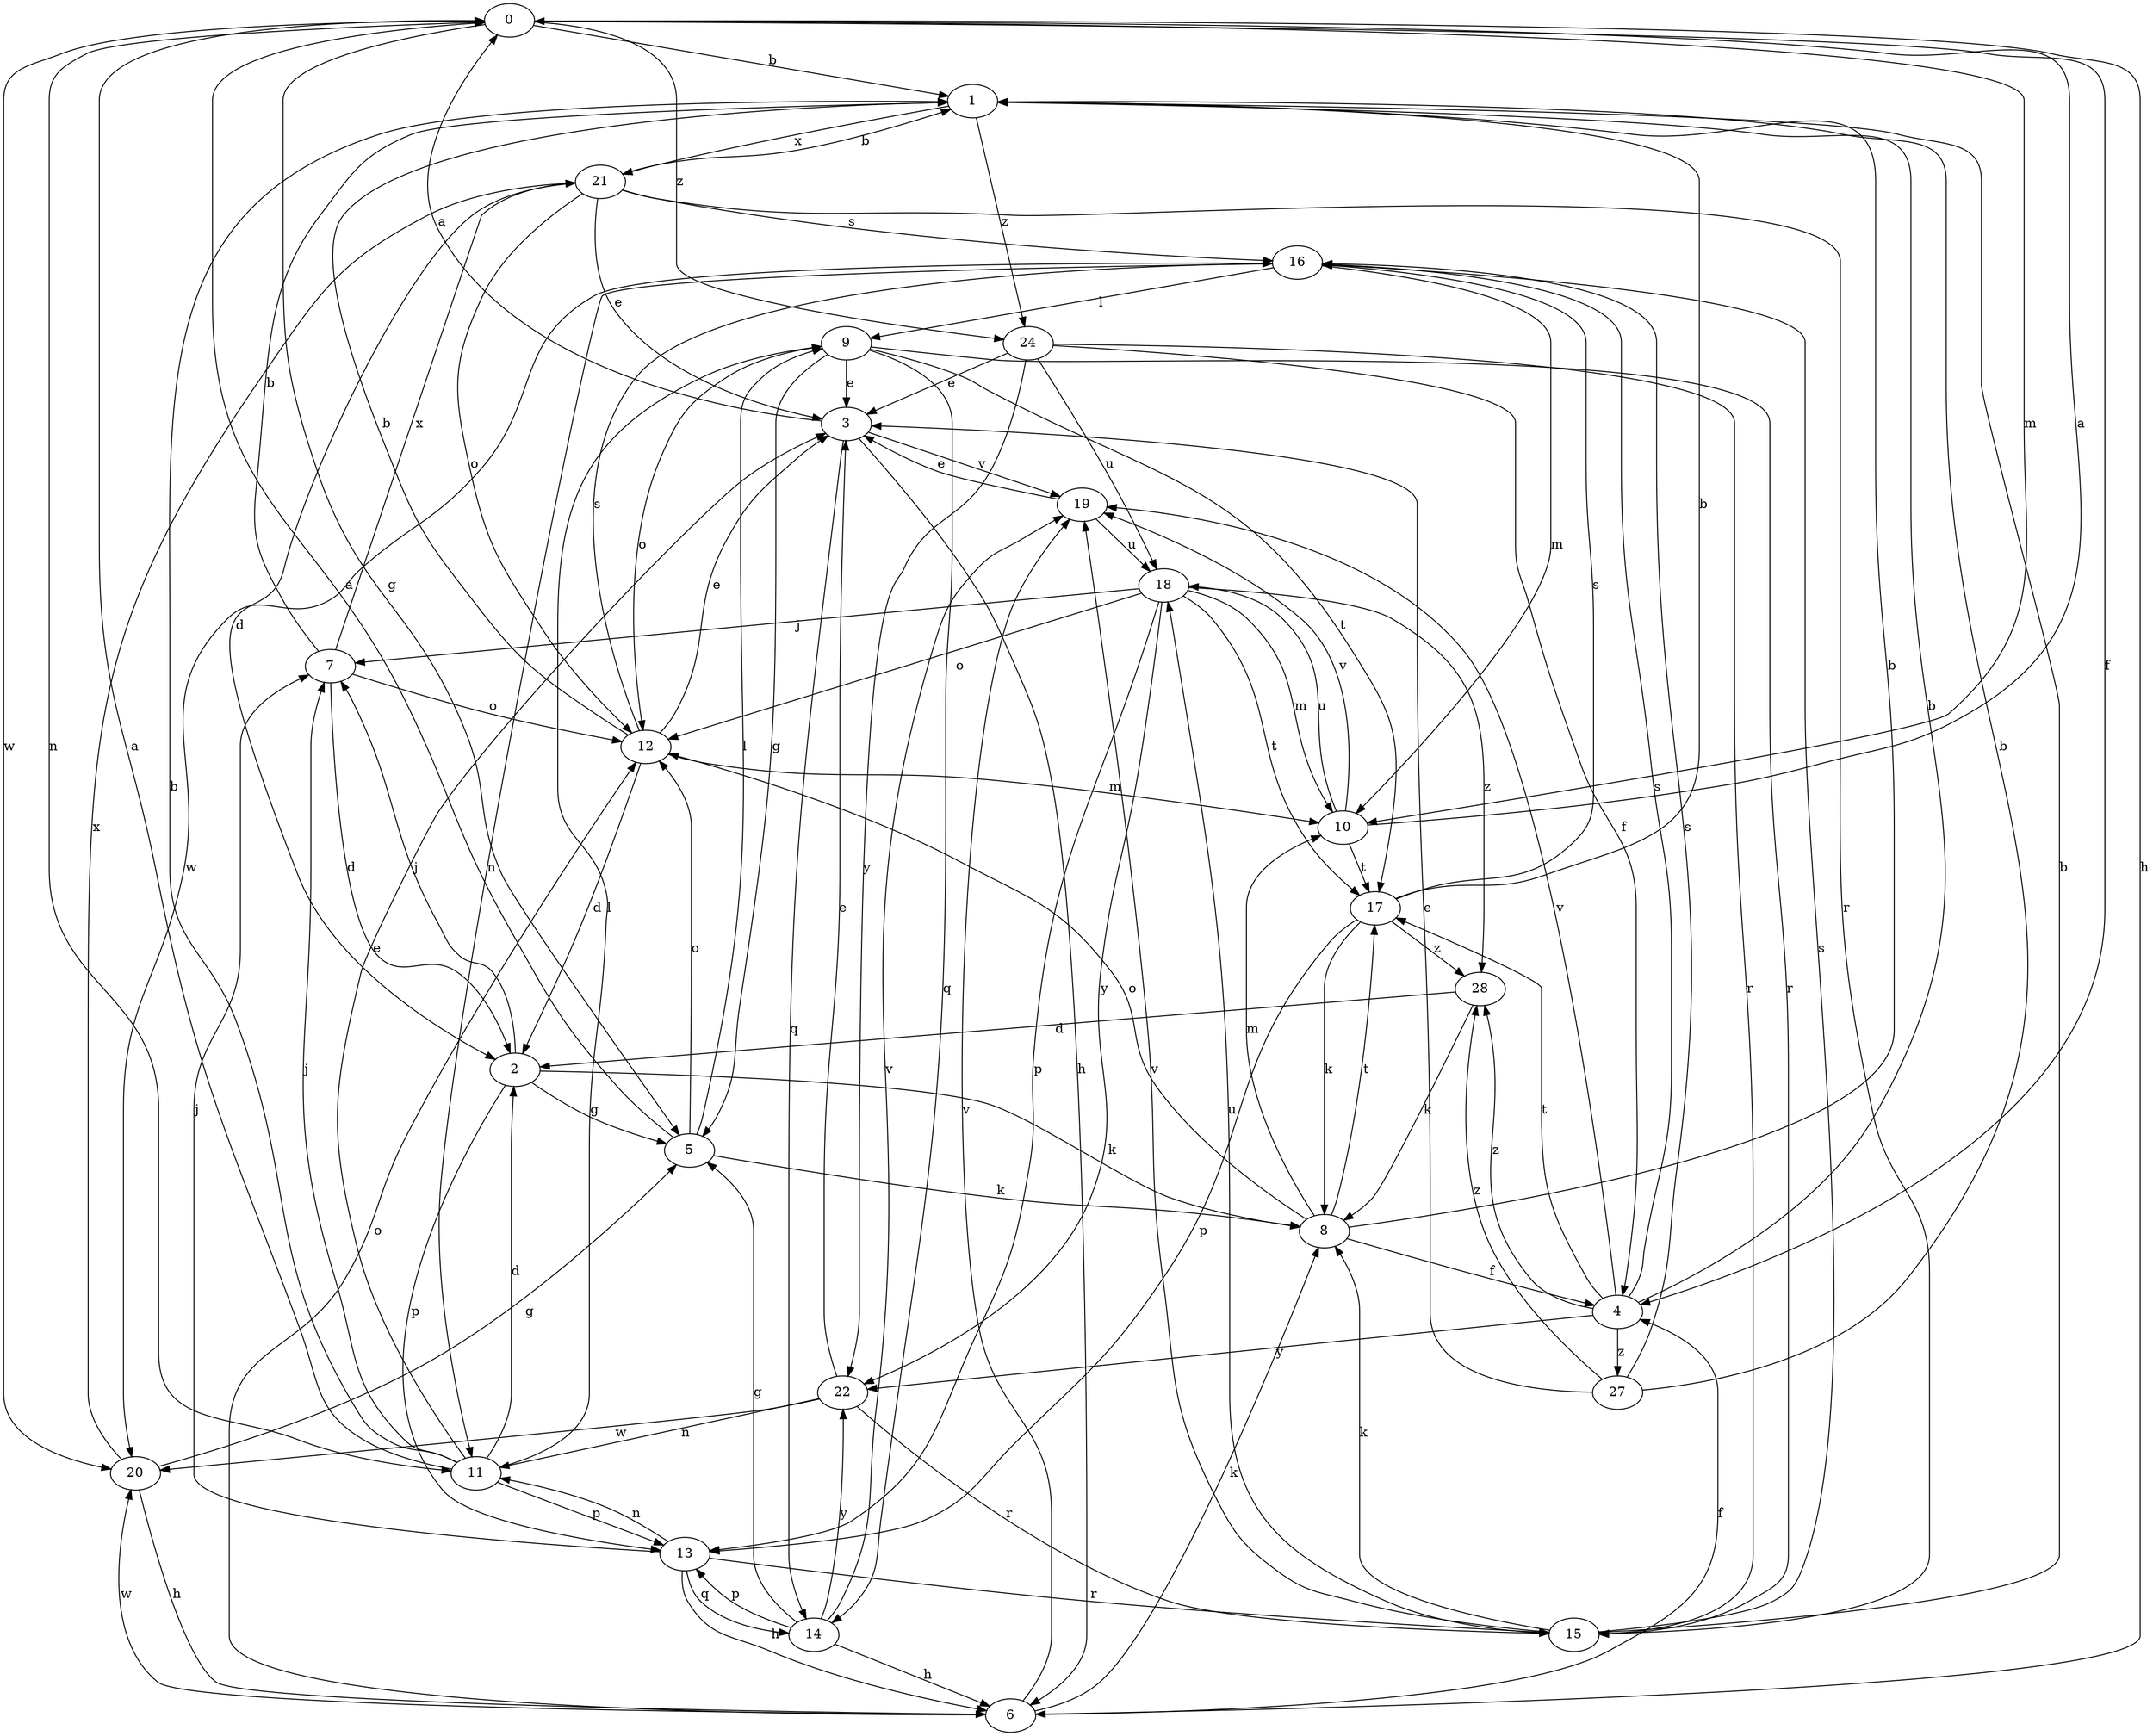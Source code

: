 strict digraph  {
0;
1;
2;
3;
4;
5;
6;
7;
8;
9;
10;
11;
12;
13;
14;
15;
16;
17;
18;
19;
20;
21;
22;
24;
27;
28;
0 -> 1  [label=b];
0 -> 4  [label=f];
0 -> 5  [label=g];
0 -> 6  [label=h];
0 -> 10  [label=m];
0 -> 11  [label=n];
0 -> 20  [label=w];
0 -> 24  [label=z];
1 -> 21  [label=x];
1 -> 24  [label=z];
2 -> 5  [label=g];
2 -> 7  [label=j];
2 -> 8  [label=k];
2 -> 13  [label=p];
3 -> 0  [label=a];
3 -> 6  [label=h];
3 -> 14  [label=q];
3 -> 19  [label=v];
4 -> 1  [label=b];
4 -> 16  [label=s];
4 -> 17  [label=t];
4 -> 19  [label=v];
4 -> 22  [label=y];
4 -> 27  [label=z];
4 -> 28  [label=z];
5 -> 0  [label=a];
5 -> 8  [label=k];
5 -> 9  [label=l];
5 -> 12  [label=o];
6 -> 4  [label=f];
6 -> 8  [label=k];
6 -> 12  [label=o];
6 -> 19  [label=v];
6 -> 20  [label=w];
7 -> 1  [label=b];
7 -> 2  [label=d];
7 -> 12  [label=o];
7 -> 21  [label=x];
8 -> 1  [label=b];
8 -> 4  [label=f];
8 -> 10  [label=m];
8 -> 12  [label=o];
8 -> 17  [label=t];
9 -> 3  [label=e];
9 -> 5  [label=g];
9 -> 12  [label=o];
9 -> 14  [label=q];
9 -> 15  [label=r];
9 -> 17  [label=t];
10 -> 0  [label=a];
10 -> 17  [label=t];
10 -> 18  [label=u];
10 -> 19  [label=v];
11 -> 0  [label=a];
11 -> 1  [label=b];
11 -> 2  [label=d];
11 -> 3  [label=e];
11 -> 7  [label=j];
11 -> 9  [label=l];
11 -> 13  [label=p];
12 -> 1  [label=b];
12 -> 2  [label=d];
12 -> 3  [label=e];
12 -> 10  [label=m];
12 -> 16  [label=s];
13 -> 6  [label=h];
13 -> 7  [label=j];
13 -> 11  [label=n];
13 -> 14  [label=q];
13 -> 15  [label=r];
14 -> 5  [label=g];
14 -> 6  [label=h];
14 -> 13  [label=p];
14 -> 19  [label=v];
14 -> 22  [label=y];
15 -> 1  [label=b];
15 -> 8  [label=k];
15 -> 16  [label=s];
15 -> 18  [label=u];
15 -> 19  [label=v];
16 -> 9  [label=l];
16 -> 10  [label=m];
16 -> 11  [label=n];
16 -> 20  [label=w];
17 -> 1  [label=b];
17 -> 8  [label=k];
17 -> 13  [label=p];
17 -> 16  [label=s];
17 -> 28  [label=z];
18 -> 7  [label=j];
18 -> 10  [label=m];
18 -> 12  [label=o];
18 -> 13  [label=p];
18 -> 17  [label=t];
18 -> 22  [label=y];
18 -> 28  [label=z];
19 -> 3  [label=e];
19 -> 18  [label=u];
20 -> 5  [label=g];
20 -> 6  [label=h];
20 -> 21  [label=x];
21 -> 1  [label=b];
21 -> 2  [label=d];
21 -> 3  [label=e];
21 -> 12  [label=o];
21 -> 15  [label=r];
21 -> 16  [label=s];
22 -> 3  [label=e];
22 -> 11  [label=n];
22 -> 15  [label=r];
22 -> 20  [label=w];
24 -> 3  [label=e];
24 -> 4  [label=f];
24 -> 15  [label=r];
24 -> 18  [label=u];
24 -> 22  [label=y];
27 -> 1  [label=b];
27 -> 3  [label=e];
27 -> 16  [label=s];
27 -> 28  [label=z];
28 -> 2  [label=d];
28 -> 8  [label=k];
}
